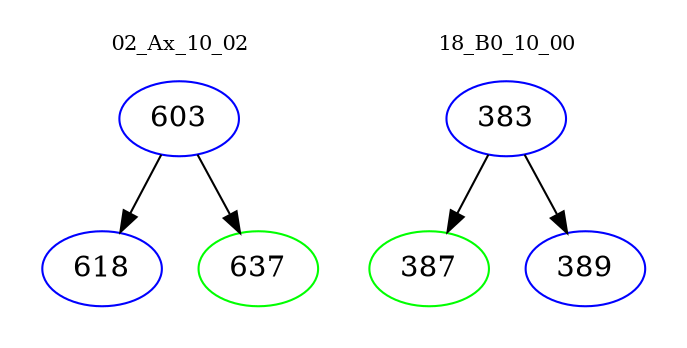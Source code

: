 digraph{
subgraph cluster_0 {
color = white
label = "02_Ax_10_02";
fontsize=10;
T0_603 [label="603", color="blue"]
T0_603 -> T0_618 [color="black"]
T0_618 [label="618", color="blue"]
T0_603 -> T0_637 [color="black"]
T0_637 [label="637", color="green"]
}
subgraph cluster_1 {
color = white
label = "18_B0_10_00";
fontsize=10;
T1_383 [label="383", color="blue"]
T1_383 -> T1_387 [color="black"]
T1_387 [label="387", color="green"]
T1_383 -> T1_389 [color="black"]
T1_389 [label="389", color="blue"]
}
}
